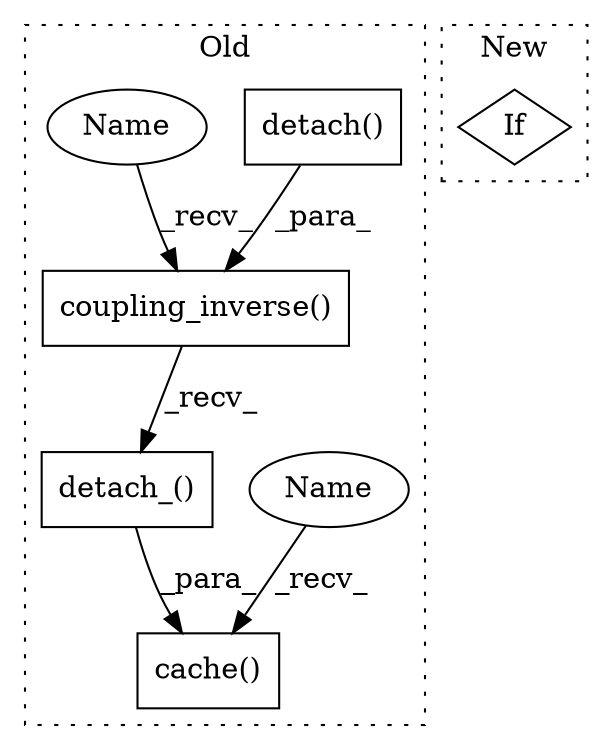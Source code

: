 digraph G {
subgraph cluster0 {
1 [label="detach_()" a="75" s="6314" l="49" shape="box"];
3 [label="cache()" a="75" s="6289,6363" l="11,1" shape="box"];
4 [label="coupling_inverse()" a="75" s="6314,6352" l="22,1" shape="box"];
5 [label="detach()" a="75" s="6340" l="12" shape="box"];
6 [label="Name" a="87" s="6289" l="4" shape="ellipse"];
7 [label="Name" a="87" s="6314" l="4" shape="ellipse"];
label = "Old";
style="dotted";
}
subgraph cluster1 {
2 [label="If" a="96" s="6376" l="3" shape="diamond"];
label = "New";
style="dotted";
}
1 -> 3 [label="_para_"];
4 -> 1 [label="_recv_"];
5 -> 4 [label="_para_"];
6 -> 3 [label="_recv_"];
7 -> 4 [label="_recv_"];
}